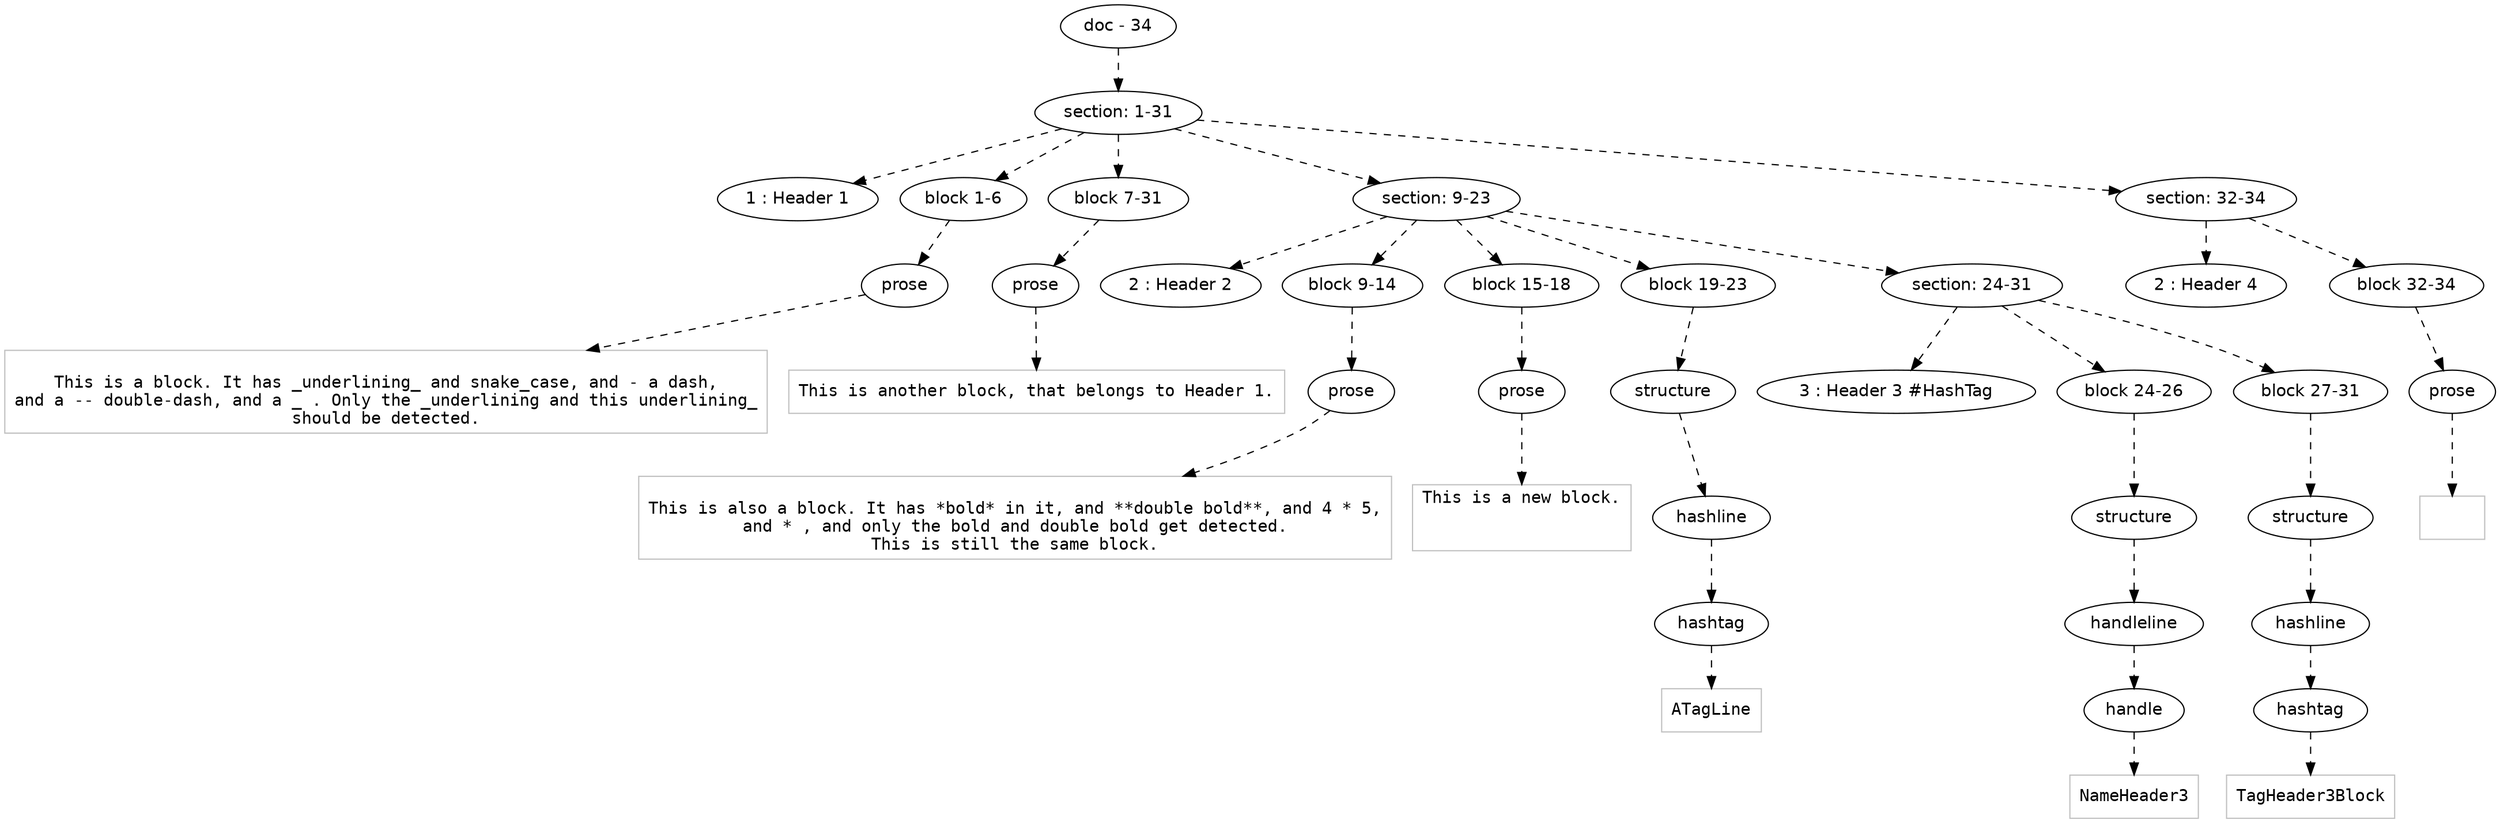 digraph hierarchy {

node [fontname=Helvetica]
edge [style=dashed]

doc_0 [label="doc - 34"]


doc_0 -> { section_1}
{rank=same; section_1}

section_1 [label="section: 1-31"]


section_1 -> { header_2 block_3 block_4 section_5 section_6}
{rank=same; header_2 block_3 block_4 section_5 section_6}

header_2 [label="1 : Header 1"]

block_3 [label="block 1-6"]

block_4 [label="block 7-31"]

section_5 [label="section: 9-23"]

section_6 [label="section: 32-34"]


block_3 -> { prose_7}
{rank=same; prose_7}

prose_7 [label="prose"]


prose_7 -> leaf_8
leaf_8  [color=Gray,shape=rectangle,fontname=Inconsolata,label="
This is a block. It has _underlining_ and snake_case, and - a dash,
and a -- double-dash, and a _ . Only the _underlining and this underlining_
should be detected.
"]
block_4 -> { prose_9}
{rank=same; prose_9}

prose_9 [label="prose"]


prose_9 -> leaf_10
leaf_10  [color=Gray,shape=rectangle,fontname=Inconsolata,label="This is another block, that belongs to Header 1.
"]
section_5 -> { header_11 block_12 block_13 block_14 section_15}
{rank=same; header_11 block_12 block_13 block_14 section_15}

header_11 [label="2 : Header 2"]

block_12 [label="block 9-14"]

block_13 [label="block 15-18"]

block_14 [label="block 19-23"]

section_15 [label="section: 24-31"]


block_12 -> { prose_16}
{rank=same; prose_16}

prose_16 [label="prose"]


prose_16 -> leaf_17
leaf_17  [color=Gray,shape=rectangle,fontname=Inconsolata,label="
This is also a block. It has *bold* in it, and **double bold**, and 4 * 5,
and * , and only the bold and double bold get detected.
This is still the same block.
"]
block_13 -> { prose_18}
{rank=same; prose_18}

prose_18 [label="prose"]


prose_18 -> leaf_19
leaf_19  [color=Gray,shape=rectangle,fontname=Inconsolata,label="This is a new block.


"]
block_14 -> { structure_20}
{rank=same; structure_20}

structure_20 [label="structure"]


structure_20 -> { hashline_21}
{rank=same; hashline_21}

hashline_21 [label="hashline"]


hashline_21 -> { hashtag_22}
{rank=same; hashtag_22}

hashtag_22 [label="hashtag"]


hashtag_22 -> leaf_23
leaf_23  [color=Gray,shape=rectangle,fontname=Inconsolata,label="ATagLine"]
section_15 -> { header_24 block_25 block_26}
{rank=same; header_24 block_25 block_26}

header_24 [label="3 : Header 3 #HashTag"]

block_25 [label="block 24-26"]

block_26 [label="block 27-31"]


block_25 -> { structure_27}
{rank=same; structure_27}

structure_27 [label="structure"]


structure_27 -> { handleline_28}
{rank=same; handleline_28}

handleline_28 [label="handleline"]


handleline_28 -> { handle_29}
{rank=same; handle_29}

handle_29 [label="handle"]


handle_29 -> leaf_30
leaf_30  [color=Gray,shape=rectangle,fontname=Inconsolata,label="NameHeader3"]
block_26 -> { structure_31}
{rank=same; structure_31}

structure_31 [label="structure"]


structure_31 -> { hashline_32}
{rank=same; hashline_32}

hashline_32 [label="hashline"]


hashline_32 -> { hashtag_33}
{rank=same; hashtag_33}

hashtag_33 [label="hashtag"]


hashtag_33 -> leaf_34
leaf_34  [color=Gray,shape=rectangle,fontname=Inconsolata,label="TagHeader3Block"]
section_6 -> { header_35 block_36}
{rank=same; header_35 block_36}

header_35 [label="2 : Header 4"]

block_36 [label="block 32-34"]


block_36 -> { prose_37}
{rank=same; prose_37}

prose_37 [label="prose"]


prose_37 -> leaf_38
leaf_38  [color=Gray,shape=rectangle,fontname=Inconsolata,label="
"]

}
